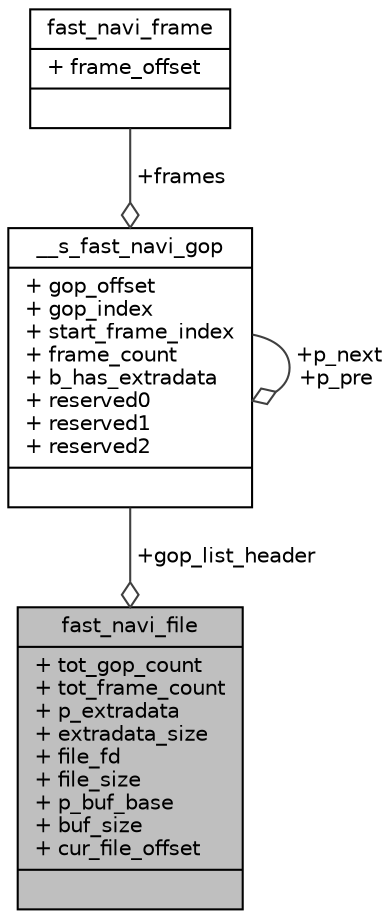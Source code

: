 digraph "fast_navi_file"
{
 // INTERACTIVE_SVG=YES
 // LATEX_PDF_SIZE
  bgcolor="transparent";
  edge [fontname="Helvetica",fontsize="10",labelfontname="Helvetica",labelfontsize="10"];
  node [fontname="Helvetica",fontsize="10",shape=record];
  Node1 [label="{fast_navi_file\n|+ tot_gop_count\l+ tot_frame_count\l+ p_extradata\l+ extradata_size\l+ file_fd\l+ file_size\l+ p_buf_base\l+ buf_size\l+ cur_file_offset\l|}",height=0.2,width=0.4,color="black", fillcolor="grey75", style="filled", fontcolor="black",tooltip=" "];
  Node2 -> Node1 [color="grey25",fontsize="10",style="solid",label=" +gop_list_header" ,arrowhead="odiamond",fontname="Helvetica"];
  Node2 [label="{__s_fast_navi_gop\n|+ gop_offset\l+ gop_index\l+ start_frame_index\l+ frame_count\l+ b_has_extradata\l+ reserved0\l+ reserved1\l+ reserved2\l|}",height=0.2,width=0.4,color="black",URL="$de/d9c/struct____s__fast__navi__gop.html",tooltip=" "];
  Node3 -> Node2 [color="grey25",fontsize="10",style="solid",label=" +frames" ,arrowhead="odiamond",fontname="Helvetica"];
  Node3 [label="{fast_navi_frame\n|+ frame_offset\l|}",height=0.2,width=0.4,color="black",URL="$da/da7/structfast__navi__frame.html",tooltip=" "];
  Node2 -> Node2 [color="grey25",fontsize="10",style="solid",label=" +p_next\n+p_pre" ,arrowhead="odiamond",fontname="Helvetica"];
}
